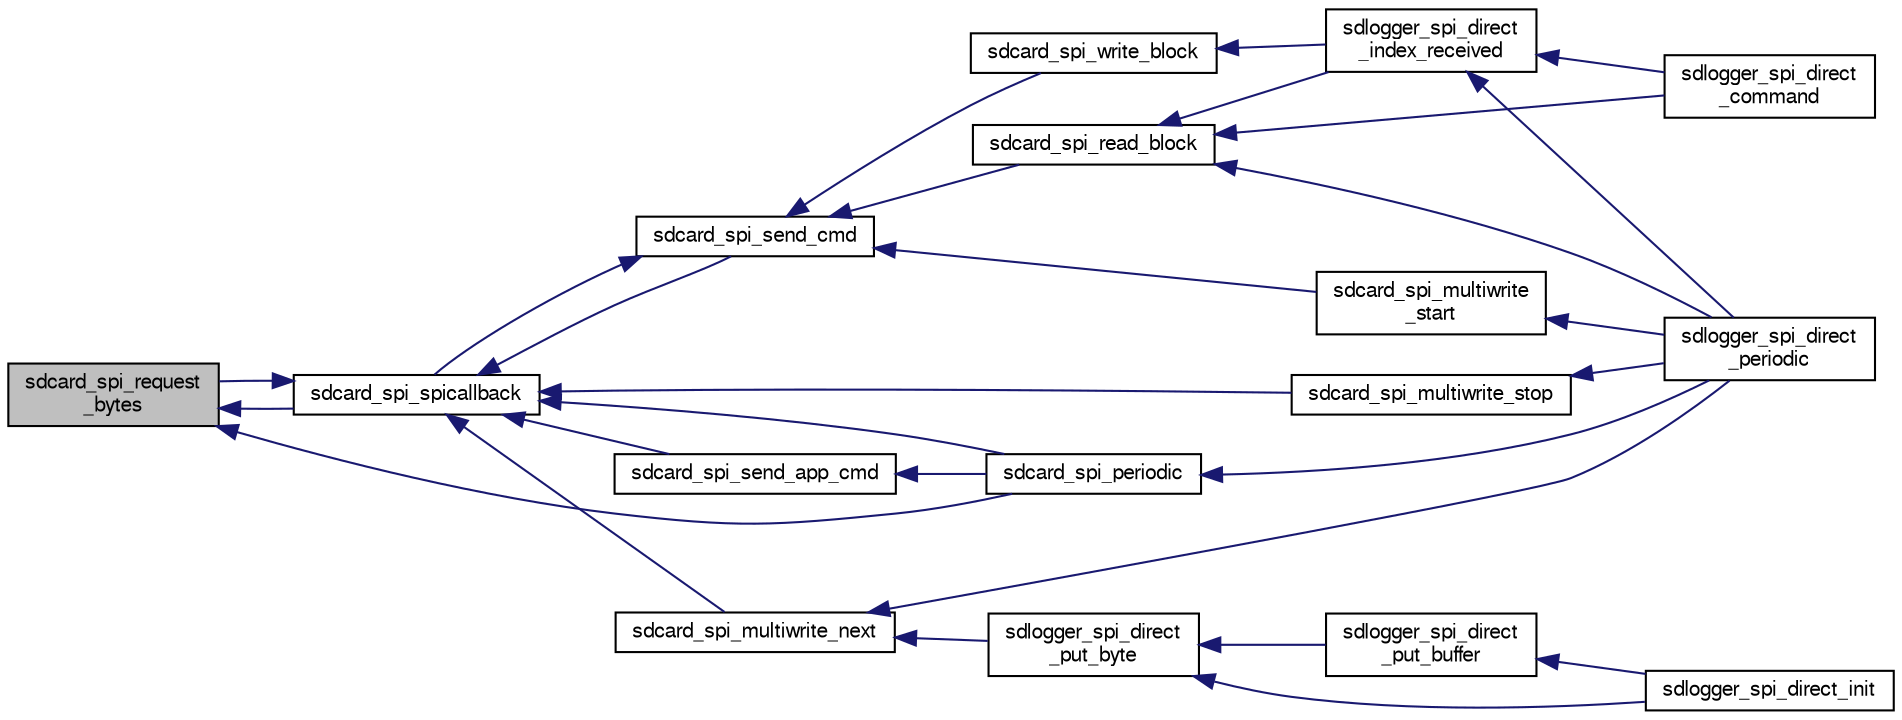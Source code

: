 digraph "sdcard_spi_request_bytes"
{
  edge [fontname="FreeSans",fontsize="10",labelfontname="FreeSans",labelfontsize="10"];
  node [fontname="FreeSans",fontsize="10",shape=record];
  rankdir="LR";
  Node1 [label="sdcard_spi_request\l_bytes",height=0.2,width=0.4,color="black", fillcolor="grey75", style="filled", fontcolor="black"];
  Node1 -> Node2 [dir="back",color="midnightblue",fontsize="10",style="solid",fontname="FreeSans"];
  Node2 [label="sdcard_spi_periodic",height=0.2,width=0.4,color="black", fillcolor="white", style="filled",URL="$sdcard__spi_8h.html#ac8de8d3bf63d614011c58978acdb2f27",tooltip="Periodic function of the SDCard. "];
  Node2 -> Node3 [dir="back",color="midnightblue",fontsize="10",style="solid",fontname="FreeSans"];
  Node3 [label="sdlogger_spi_direct\l_periodic",height=0.2,width=0.4,color="black", fillcolor="white", style="filled",URL="$sdlogger__spi__direct_8h.html#ab4a462e9899f9283db5be8ab3a3da922",tooltip="sdlogger_spi_direct_periodic Periodic function called at module frequency "];
  Node1 -> Node4 [dir="back",color="midnightblue",fontsize="10",style="solid",fontname="FreeSans"];
  Node4 [label="sdcard_spi_spicallback",height=0.2,width=0.4,color="black", fillcolor="white", style="filled",URL="$sdcard__spi_8c.html#a64d90e0374b4ebb9c1c6b8fa95c9b73f",tooltip="Callback function for SPI transactions. "];
  Node4 -> Node2 [dir="back",color="midnightblue",fontsize="10",style="solid",fontname="FreeSans"];
  Node4 -> Node5 [dir="back",color="midnightblue",fontsize="10",style="solid",fontname="FreeSans"];
  Node5 [label="sdcard_spi_send_cmd",height=0.2,width=0.4,color="black", fillcolor="white", style="filled",URL="$sdcard__spi_8c.html#a4f343ab0a5e8ba8f3d68a50e139312c6",tooltip="Send a command to the SDCard. "];
  Node5 -> Node4 [dir="back",color="midnightblue",fontsize="10",style="solid",fontname="FreeSans"];
  Node5 -> Node6 [dir="back",color="midnightblue",fontsize="10",style="solid",fontname="FreeSans"];
  Node6 [label="sdcard_spi_write_block",height=0.2,width=0.4,color="black", fillcolor="white", style="filled",URL="$sdcard__spi_8h.html#a58e3e4049a8c33c2f9ed56e310c9200c",tooltip="Write a single block (512 bytes) to the SDCard at a given address. "];
  Node6 -> Node7 [dir="back",color="midnightblue",fontsize="10",style="solid",fontname="FreeSans"];
  Node7 [label="sdlogger_spi_direct\l_index_received",height=0.2,width=0.4,color="black", fillcolor="white", style="filled",URL="$sdlogger__spi__direct_8h.html#a229b523a75d655fdb55fac8e715a13c5",tooltip="sdlogger_spi_direct_index_received Callback from SD Card when block at index location is received..."];
  Node7 -> Node8 [dir="back",color="midnightblue",fontsize="10",style="solid",fontname="FreeSans"];
  Node8 [label="sdlogger_spi_direct\l_command",height=0.2,width=0.4,color="black", fillcolor="white", style="filled",URL="$sdlogger__spi__direct_8h.html#a2e3b354ac6d0e173e051be713c63c161"];
  Node7 -> Node3 [dir="back",color="midnightblue",fontsize="10",style="solid",fontname="FreeSans"];
  Node5 -> Node9 [dir="back",color="midnightblue",fontsize="10",style="solid",fontname="FreeSans"];
  Node9 [label="sdcard_spi_read_block",height=0.2,width=0.4,color="black", fillcolor="white", style="filled",URL="$sdcard__spi_8h.html#ac0cacb24e7480f3ea6463131436c7d0e",tooltip="Read a single block (512 bytes) from the SDCard at a given address. "];
  Node9 -> Node3 [dir="back",color="midnightblue",fontsize="10",style="solid",fontname="FreeSans"];
  Node9 -> Node7 [dir="back",color="midnightblue",fontsize="10",style="solid",fontname="FreeSans"];
  Node9 -> Node8 [dir="back",color="midnightblue",fontsize="10",style="solid",fontname="FreeSans"];
  Node5 -> Node10 [dir="back",color="midnightblue",fontsize="10",style="solid",fontname="FreeSans"];
  Node10 [label="sdcard_spi_multiwrite\l_start",height=0.2,width=0.4,color="black", fillcolor="white", style="filled",URL="$sdcard__spi_8h.html#a665b869e2b80339fa01af811af47247e",tooltip="Start writing multiple blocks of 512 bytes to the SDCard. "];
  Node10 -> Node3 [dir="back",color="midnightblue",fontsize="10",style="solid",fontname="FreeSans"];
  Node4 -> Node11 [dir="back",color="midnightblue",fontsize="10",style="solid",fontname="FreeSans"];
  Node11 [label="sdcard_spi_send_app_cmd",height=0.2,width=0.4,color="black", fillcolor="white", style="filled",URL="$sdcard__spi_8c.html#a10438987e3a4d4847b39c37caafc5564",tooltip="Send a app-command to the SDCard. "];
  Node11 -> Node2 [dir="back",color="midnightblue",fontsize="10",style="solid",fontname="FreeSans"];
  Node4 -> Node1 [dir="back",color="midnightblue",fontsize="10",style="solid",fontname="FreeSans"];
  Node4 -> Node12 [dir="back",color="midnightblue",fontsize="10",style="solid",fontname="FreeSans"];
  Node12 [label="sdcard_spi_multiwrite_next",height=0.2,width=0.4,color="black", fillcolor="white", style="filled",URL="$sdcard__spi_8h.html#a2993e6870ac7c137e6cbbef1949aaef1",tooltip="Write a(nother) data block (512 bytes) to the SDCard. "];
  Node12 -> Node3 [dir="back",color="midnightblue",fontsize="10",style="solid",fontname="FreeSans"];
  Node12 -> Node13 [dir="back",color="midnightblue",fontsize="10",style="solid",fontname="FreeSans"];
  Node13 [label="sdlogger_spi_direct\l_put_byte",height=0.2,width=0.4,color="black", fillcolor="white", style="filled",URL="$sdlogger__spi__direct_8h.html#a76e9185c1183478c02cf5be47cf0da93"];
  Node13 -> Node14 [dir="back",color="midnightblue",fontsize="10",style="solid",fontname="FreeSans"];
  Node14 [label="sdlogger_spi_direct_init",height=0.2,width=0.4,color="black", fillcolor="white", style="filled",URL="$sdlogger__spi__direct_8h.html#a583b0f3d27ef3f54ca4d1263ebc0a884",tooltip="sdlogger_spi_direct_init Initialize the logger and SD Card. "];
  Node13 -> Node15 [dir="back",color="midnightblue",fontsize="10",style="solid",fontname="FreeSans"];
  Node15 [label="sdlogger_spi_direct\l_put_buffer",height=0.2,width=0.4,color="black", fillcolor="white", style="filled",URL="$sdlogger__spi__direct_8h.html#a2e870bbf55447f42c241d8f66c4a3397"];
  Node15 -> Node14 [dir="back",color="midnightblue",fontsize="10",style="solid",fontname="FreeSans"];
  Node4 -> Node16 [dir="back",color="midnightblue",fontsize="10",style="solid",fontname="FreeSans"];
  Node16 [label="sdcard_spi_multiwrite_stop",height=0.2,width=0.4,color="black", fillcolor="white", style="filled",URL="$sdcard__spi_8h.html#af40ce9cdaf7435d94db52d8ec687c26e",tooltip="Stop with multiwrite procedure. "];
  Node16 -> Node3 [dir="back",color="midnightblue",fontsize="10",style="solid",fontname="FreeSans"];
}
